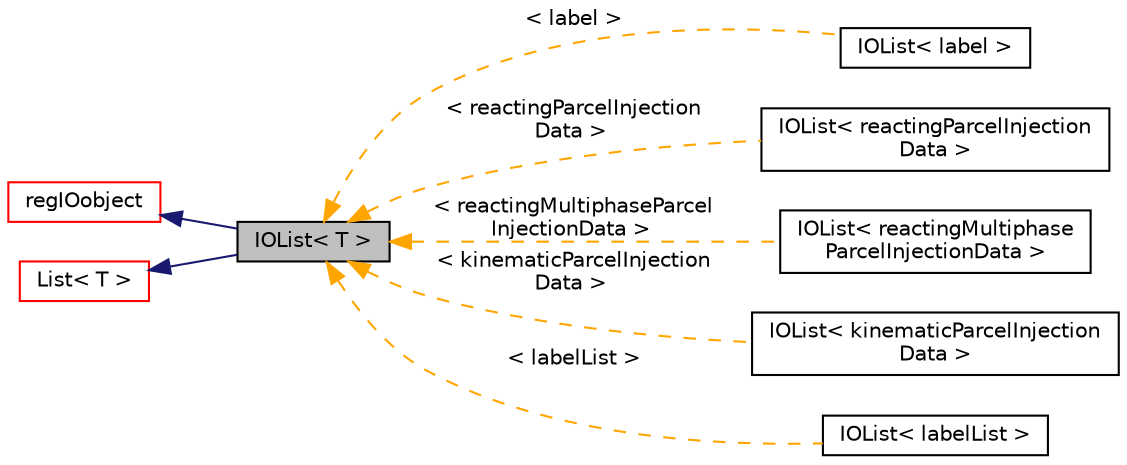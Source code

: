 digraph "IOList&lt; T &gt;"
{
  bgcolor="transparent";
  edge [fontname="Helvetica",fontsize="10",labelfontname="Helvetica",labelfontsize="10"];
  node [fontname="Helvetica",fontsize="10",shape=record];
  rankdir="LR";
  Node1 [label="IOList\< T \>",height=0.2,width=0.4,color="black", fillcolor="grey75", style="filled", fontcolor="black"];
  Node2 -> Node1 [dir="back",color="midnightblue",fontsize="10",style="solid",fontname="Helvetica"];
  Node2 [label="regIOobject",height=0.2,width=0.4,color="red",URL="$a02193.html",tooltip="regIOobject is an abstract class derived from IOobject to handle automatic object registration with t..."];
  Node3 -> Node1 [dir="back",color="midnightblue",fontsize="10",style="solid",fontname="Helvetica"];
  Node3 [label="List\< T \>",height=0.2,width=0.4,color="red",URL="$a01391.html",tooltip="A 1D array of objects of type <T>, where the size of the vector is known and used for subscript bound..."];
  Node1 -> Node4 [dir="back",color="orange",fontsize="10",style="dashed",label=" \< label \>" ,fontname="Helvetica"];
  Node4 [label="IOList\< label \>",height=0.2,width=0.4,color="black",URL="$a01193.html"];
  Node1 -> Node5 [dir="back",color="orange",fontsize="10",style="dashed",label=" \< reactingParcelInjection\lData \>" ,fontname="Helvetica"];
  Node5 [label="IOList\< reactingParcelInjection\lData \>",height=0.2,width=0.4,color="black",URL="$a01193.html"];
  Node1 -> Node6 [dir="back",color="orange",fontsize="10",style="dashed",label=" \< reactingMultiphaseParcel\lInjectionData \>" ,fontname="Helvetica"];
  Node6 [label="IOList\< reactingMultiphase\lParcelInjectionData \>",height=0.2,width=0.4,color="black",URL="$a01193.html"];
  Node1 -> Node7 [dir="back",color="orange",fontsize="10",style="dashed",label=" \< kinematicParcelInjection\lData \>" ,fontname="Helvetica"];
  Node7 [label="IOList\< kinematicParcelInjection\lData \>",height=0.2,width=0.4,color="black",URL="$a01193.html"];
  Node1 -> Node8 [dir="back",color="orange",fontsize="10",style="dashed",label=" \< labelList \>" ,fontname="Helvetica"];
  Node8 [label="IOList\< labelList \>",height=0.2,width=0.4,color="black",URL="$a01193.html"];
}
